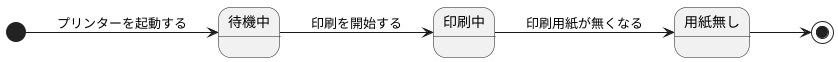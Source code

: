 @startuml プリンタ
left to right direction
[*] --> 待機中 : プリンターを起動する
待機中--> 印刷中 : 印刷を開始する
印刷中--> 用紙無し : 印刷用紙が無くなる
用紙無し-->[*]
@enduml